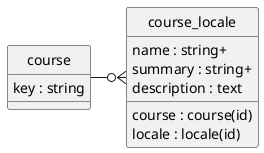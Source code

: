 @startuml uml
skinparam monochrome true
skinparam linetype ortho
hide circle

entity course {
    key : string
}

entity course_locale {
    course : course(id)
    locale : locale(id)
    name : string+
    summary : string+
    description : text
}

course -r-o{ course_locale

@enduml
